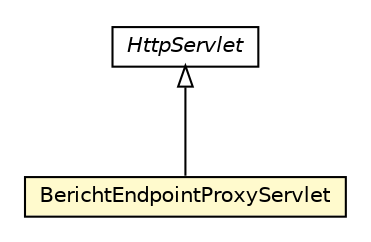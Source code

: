 #!/usr/local/bin/dot
#
# Class diagram 
# Generated by UMLGraph version R5_6-24-gf6e263 (http://www.umlgraph.org/)
#

digraph G {
	edge [fontname="Helvetica",fontsize=10,labelfontname="Helvetica",labelfontsize=10];
	node [fontname="Helvetica",fontsize=10,shape=plaintext];
	nodesep=0.25;
	ranksep=0.5;
	// nl.b3p.brmo.service.proxy.BerichtEndpointProxyServlet
	c10 [label=<<table title="nl.b3p.brmo.service.proxy.BerichtEndpointProxyServlet" border="0" cellborder="1" cellspacing="0" cellpadding="2" port="p" bgcolor="lemonChiffon" href="./BerichtEndpointProxyServlet.html">
		<tr><td><table border="0" cellspacing="0" cellpadding="1">
<tr><td align="center" balign="center"> BerichtEndpointProxyServlet </td></tr>
		</table></td></tr>
		</table>>, URL="./BerichtEndpointProxyServlet.html", fontname="Helvetica", fontcolor="black", fontsize=10.0];
	//nl.b3p.brmo.service.proxy.BerichtEndpointProxyServlet extends javax.servlet.http.HttpServlet
	c11:p -> c10:p [dir=back,arrowtail=empty];
	// javax.servlet.http.HttpServlet
	c11 [label=<<table title="javax.servlet.http.HttpServlet" border="0" cellborder="1" cellspacing="0" cellpadding="2" port="p" href="https://docs.oracle.com/javaee/7/api/javax/servlet/http/HttpServlet.html">
		<tr><td><table border="0" cellspacing="0" cellpadding="1">
<tr><td align="center" balign="center"><font face="Helvetica-Oblique"> HttpServlet </font></td></tr>
		</table></td></tr>
		</table>>, URL="https://docs.oracle.com/javaee/7/api/javax/servlet/http/HttpServlet.html", fontname="Helvetica", fontcolor="black", fontsize=10.0];
}

